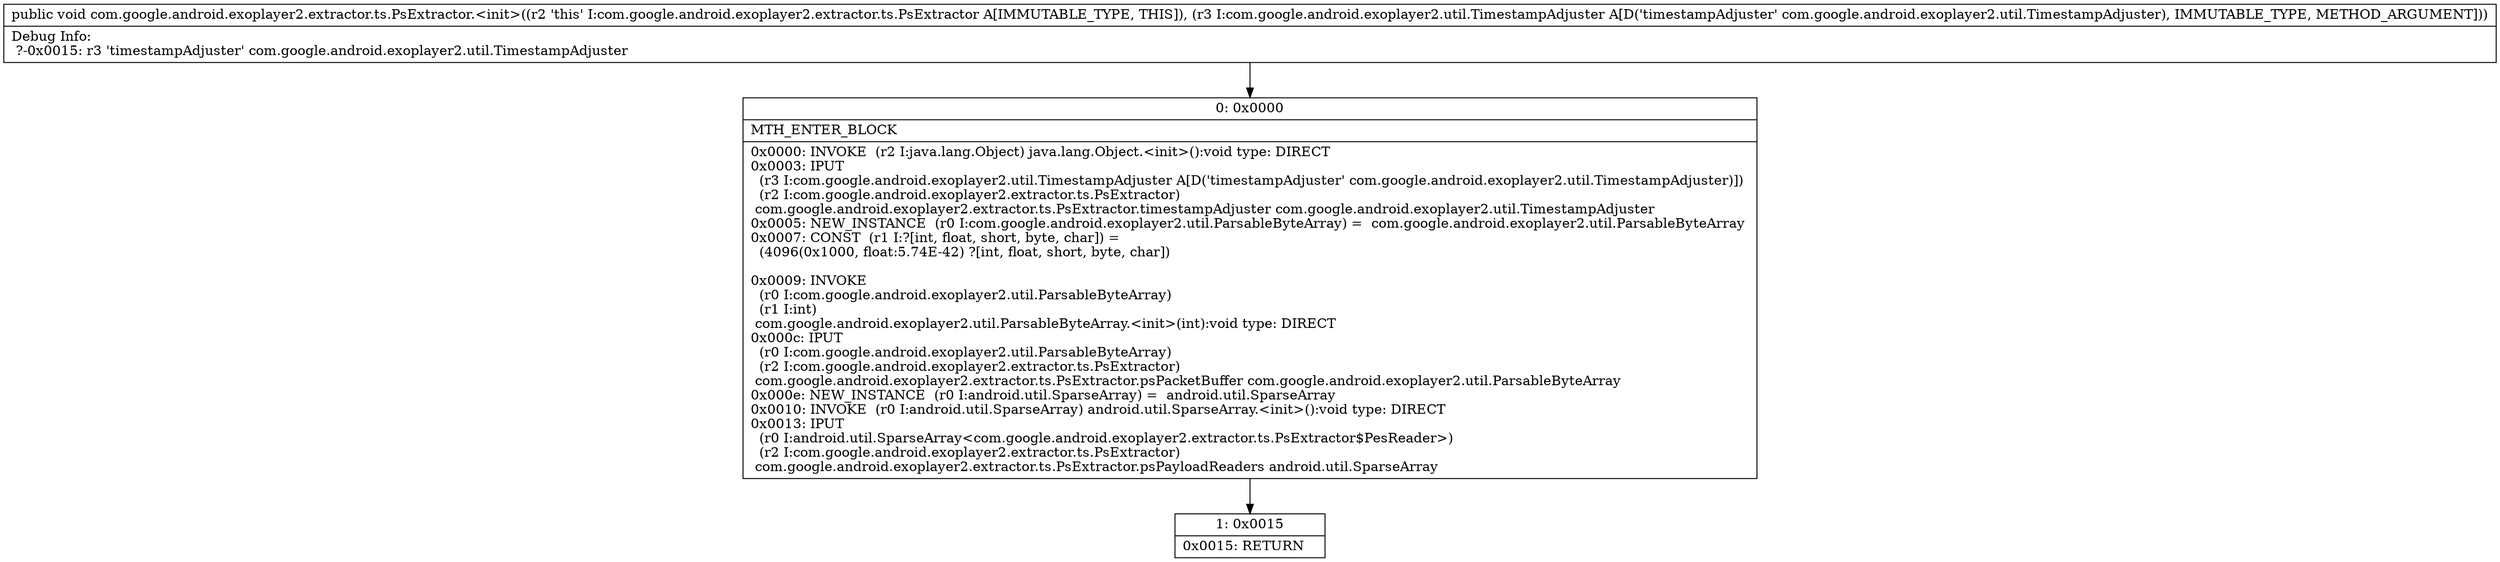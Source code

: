 digraph "CFG forcom.google.android.exoplayer2.extractor.ts.PsExtractor.\<init\>(Lcom\/google\/android\/exoplayer2\/util\/TimestampAdjuster;)V" {
Node_0 [shape=record,label="{0\:\ 0x0000|MTH_ENTER_BLOCK\l|0x0000: INVOKE  (r2 I:java.lang.Object) java.lang.Object.\<init\>():void type: DIRECT \l0x0003: IPUT  \l  (r3 I:com.google.android.exoplayer2.util.TimestampAdjuster A[D('timestampAdjuster' com.google.android.exoplayer2.util.TimestampAdjuster)])\l  (r2 I:com.google.android.exoplayer2.extractor.ts.PsExtractor)\l com.google.android.exoplayer2.extractor.ts.PsExtractor.timestampAdjuster com.google.android.exoplayer2.util.TimestampAdjuster \l0x0005: NEW_INSTANCE  (r0 I:com.google.android.exoplayer2.util.ParsableByteArray) =  com.google.android.exoplayer2.util.ParsableByteArray \l0x0007: CONST  (r1 I:?[int, float, short, byte, char]) = \l  (4096(0x1000, float:5.74E\-42) ?[int, float, short, byte, char])\l \l0x0009: INVOKE  \l  (r0 I:com.google.android.exoplayer2.util.ParsableByteArray)\l  (r1 I:int)\l com.google.android.exoplayer2.util.ParsableByteArray.\<init\>(int):void type: DIRECT \l0x000c: IPUT  \l  (r0 I:com.google.android.exoplayer2.util.ParsableByteArray)\l  (r2 I:com.google.android.exoplayer2.extractor.ts.PsExtractor)\l com.google.android.exoplayer2.extractor.ts.PsExtractor.psPacketBuffer com.google.android.exoplayer2.util.ParsableByteArray \l0x000e: NEW_INSTANCE  (r0 I:android.util.SparseArray) =  android.util.SparseArray \l0x0010: INVOKE  (r0 I:android.util.SparseArray) android.util.SparseArray.\<init\>():void type: DIRECT \l0x0013: IPUT  \l  (r0 I:android.util.SparseArray\<com.google.android.exoplayer2.extractor.ts.PsExtractor$PesReader\>)\l  (r2 I:com.google.android.exoplayer2.extractor.ts.PsExtractor)\l com.google.android.exoplayer2.extractor.ts.PsExtractor.psPayloadReaders android.util.SparseArray \l}"];
Node_1 [shape=record,label="{1\:\ 0x0015|0x0015: RETURN   \l}"];
MethodNode[shape=record,label="{public void com.google.android.exoplayer2.extractor.ts.PsExtractor.\<init\>((r2 'this' I:com.google.android.exoplayer2.extractor.ts.PsExtractor A[IMMUTABLE_TYPE, THIS]), (r3 I:com.google.android.exoplayer2.util.TimestampAdjuster A[D('timestampAdjuster' com.google.android.exoplayer2.util.TimestampAdjuster), IMMUTABLE_TYPE, METHOD_ARGUMENT]))  | Debug Info:\l  ?\-0x0015: r3 'timestampAdjuster' com.google.android.exoplayer2.util.TimestampAdjuster\l}"];
MethodNode -> Node_0;
Node_0 -> Node_1;
}

